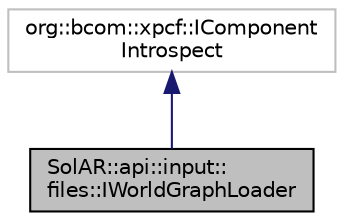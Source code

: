 digraph "SolAR::api::input::files::IWorldGraphLoader"
{
 // LATEX_PDF_SIZE
  edge [fontname="Helvetica",fontsize="10",labelfontname="Helvetica",labelfontsize="10"];
  node [fontname="Helvetica",fontsize="10",shape=record];
  Node1 [label="SolAR::api::input::\lfiles::IWorldGraphLoader",height=0.2,width=0.4,color="black", fillcolor="grey75", style="filled", fontcolor="black",tooltip="Loads a world graph of trackables. UUID: b68a0544-c9f2-48eb-9542-c2048ff25c08"];
  Node2 -> Node1 [dir="back",color="midnightblue",fontsize="10",style="solid",fontname="Helvetica"];
  Node2 [label="org::bcom::xpcf::IComponent\lIntrospect",height=0.2,width=0.4,color="grey75", fillcolor="white", style="filled",tooltip=" "];
}
